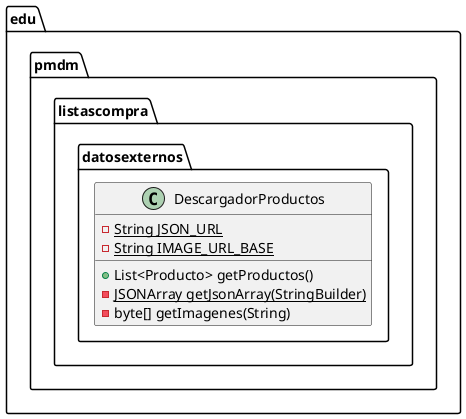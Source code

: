 @startuml
class edu.pmdm.listascompra.datosexternos.DescargadorProductos {
- {static} String JSON_URL
- {static} String IMAGE_URL_BASE
+ List<Producto> getProductos()
- {static} JSONArray getJsonArray(StringBuilder)
- byte[] getImagenes(String)
}


@enduml